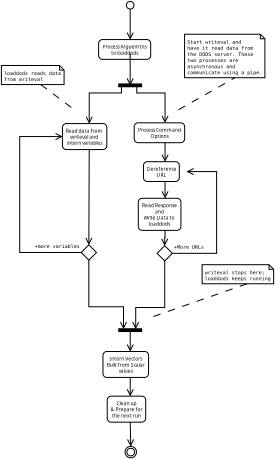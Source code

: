 <?xml version="1.0"?>
<diagram xmlns:dia="http://www.lysator.liu.se/~alla/dia/">
  <diagramdata>
    <attribute name="background">
      <color val="#ffffff"/>
    </attribute>
    <attribute name="paper">
      <composite type="paper">
        <attribute name="name">
          <string>#Letter#</string>
        </attribute>
        <attribute name="tmargin">
          <real val="2.54"/>
        </attribute>
        <attribute name="bmargin">
          <real val="2.54"/>
        </attribute>
        <attribute name="lmargin">
          <real val="2.54"/>
        </attribute>
        <attribute name="rmargin">
          <real val="2.54"/>
        </attribute>
        <attribute name="is_portrait">
          <boolean val="true"/>
        </attribute>
        <attribute name="scaling">
          <real val="0.382"/>
        </attribute>
        <attribute name="fitto">
          <boolean val="true"/>
        </attribute>
        <attribute name="fitwidth">
          <int val="1"/>
        </attribute>
        <attribute name="fitheight">
          <int val="1"/>
        </attribute>
      </composite>
    </attribute>
  </diagramdata>
  <layer name="Background" visible="true">
    <object type="UML - State" version="0" id="O0">
      <attribute name="obj_pos">
        <point val="15.873,0.955"/>
      </attribute>
      <attribute name="obj_bb">
        <rectangle val="15.873,0.955;16.873,1.955"/>
      </attribute>
      <attribute name="elem_corner">
        <point val="15.873,0.955"/>
      </attribute>
      <attribute name="elem_width">
        <real val="1"/>
      </attribute>
      <attribute name="elem_height">
        <real val="1"/>
      </attribute>
      <attribute name="text">
        <composite type="text">
          <attribute name="string">
            <string>##</string>
          </attribute>
          <attribute name="font">
            <font name="Helvetica"/>
          </attribute>
          <attribute name="height">
            <real val="0.8"/>
          </attribute>
          <attribute name="pos">
            <point val="26,5.139"/>
          </attribute>
          <attribute name="color">
            <color val="#000000"/>
          </attribute>
          <attribute name="alignment">
            <enum val="1"/>
          </attribute>
        </composite>
      </attribute>
      <attribute name="type">
        <int val="1"/>
      </attribute>
    </object>
    <object type="UML - State" version="0" id="O1">
      <attribute name="obj_pos">
        <point val="12.238,5.955"/>
      </attribute>
      <attribute name="obj_bb">
        <rectangle val="12.238,5.955;20.508,8.555"/>
      </attribute>
      <attribute name="elem_corner">
        <point val="12.238,5.955"/>
      </attribute>
      <attribute name="elem_width">
        <real val="8.27"/>
      </attribute>
      <attribute name="elem_height">
        <real val="2.6"/>
      </attribute>
      <attribute name="text">
        <composite type="text">
          <attribute name="string">
            <string>#Process Arguemtns
to loaddods#</string>
          </attribute>
          <attribute name="font">
            <font name="Helvetica"/>
          </attribute>
          <attribute name="height">
            <real val="0.8"/>
          </attribute>
          <attribute name="pos">
            <point val="16.373,7.094"/>
          </attribute>
          <attribute name="color">
            <color val="#000000"/>
          </attribute>
          <attribute name="alignment">
            <enum val="1"/>
          </attribute>
        </composite>
      </attribute>
      <attribute name="type">
        <int val="0"/>
      </attribute>
    </object>
    <object type="Standard - Line" version="0" id="O2">
      <attribute name="obj_pos">
        <point val="16.373,1.955"/>
      </attribute>
      <attribute name="obj_bb">
        <rectangle val="15.523,1.105;17.223,6.805"/>
      </attribute>
      <attribute name="conn_endpoints">
        <point val="16.373,1.955"/>
        <point val="16.373,5.955"/>
      </attribute>
      <attribute name="numcp">
        <int val="1"/>
      </attribute>
      <attribute name="end_arrow">
        <enum val="1"/>
      </attribute>
      <attribute name="end_arrow_length">
        <real val="0.8"/>
      </attribute>
      <attribute name="end_arrow_width">
        <real val="0.8"/>
      </attribute>
      <connections>
        <connection handle="0" to="O0" connection="6"/>
        <connection handle="1" to="O1" connection="1"/>
      </connections>
    </object>
    <object type="UML - State" version="0" id="O3">
      <attribute name="obj_pos">
        <point val="18.116,21.955"/>
      </attribute>
      <attribute name="obj_bb">
        <rectangle val="18.116,21.955;23.776,24.555"/>
      </attribute>
      <attribute name="elem_corner">
        <point val="18.116,21.955"/>
      </attribute>
      <attribute name="elem_width">
        <real val="5.66"/>
      </attribute>
      <attribute name="elem_height">
        <real val="2.6"/>
      </attribute>
      <attribute name="text">
        <composite type="text">
          <attribute name="string">
            <string>#Dereference
URL#</string>
          </attribute>
          <attribute name="font">
            <font name="Helvetica"/>
          </attribute>
          <attribute name="height">
            <real val="0.8"/>
          </attribute>
          <attribute name="pos">
            <point val="20.946,23.094"/>
          </attribute>
          <attribute name="color">
            <color val="#000000"/>
          </attribute>
          <attribute name="alignment">
            <enum val="1"/>
          </attribute>
        </composite>
      </attribute>
      <attribute name="type">
        <int val="0"/>
      </attribute>
    </object>
    <object type="Standard - Line" version="0" id="O4">
      <attribute name="obj_pos">
        <point val="14.805,11.955"/>
      </attribute>
      <attribute name="obj_bb">
        <rectangle val="14.555,11.705;18.19,12.205"/>
      </attribute>
      <attribute name="conn_endpoints">
        <point val="14.805,11.955"/>
        <point val="17.94,11.955"/>
      </attribute>
      <attribute name="numcp">
        <int val="1"/>
      </attribute>
      <attribute name="line_width">
        <real val="0.5"/>
      </attribute>
    </object>
    <object type="Standard - Line" version="0" id="O5">
      <attribute name="obj_pos">
        <point val="16.373,7.755"/>
      </attribute>
      <attribute name="obj_bb">
        <rectangle val="15.523,6.905;17.223,12.805"/>
      </attribute>
      <attribute name="conn_endpoints">
        <point val="16.373,7.755"/>
        <point val="16.373,11.955"/>
      </attribute>
      <attribute name="numcp">
        <int val="1"/>
      </attribute>
      <attribute name="end_arrow">
        <enum val="1"/>
      </attribute>
      <attribute name="end_arrow_length">
        <real val="0.8"/>
      </attribute>
      <attribute name="end_arrow_width">
        <real val="0.8"/>
      </attribute>
      <connections>
        <connection handle="0" to="O1" connection="6"/>
        <connection handle="1" to="O4" connection="0"/>
      </connections>
    </object>
    <object type="UML - Association" version="0" id="O6">
      <attribute name="obj_pos">
        <point val="17.238,11.955"/>
      </attribute>
      <attribute name="obj_bb">
        <rectangle val="15.788,10.505;22.392,18.466"/>
      </attribute>
      <attribute name="orth_points">
        <point val="17.238,11.955"/>
        <point val="17.238,12.955"/>
        <point val="20.942,12.955"/>
        <point val="20.942,16.866"/>
      </attribute>
      <attribute name="orth_orient">
        <enum val="1"/>
        <enum val="0"/>
        <enum val="1"/>
      </attribute>
      <attribute name="name">
        <string/>
      </attribute>
      <attribute name="direction">
        <enum val="0"/>
      </attribute>
      <attribute name="ends">
        <composite>
          <attribute name="role">
            <string/>
          </attribute>
          <attribute name="multiplicity">
            <string/>
          </attribute>
          <attribute name="arrow">
            <boolean val="false"/>
          </attribute>
          <attribute name="aggregate">
            <enum val="0"/>
          </attribute>
        </composite>
        <composite>
          <attribute name="role">
            <string/>
          </attribute>
          <attribute name="multiplicity">
            <string/>
          </attribute>
          <attribute name="arrow">
            <boolean val="true"/>
          </attribute>
          <attribute name="aggregate">
            <enum val="0"/>
          </attribute>
        </composite>
      </attribute>
      <connections>
        <connection handle="1" to="O21" connection="1"/>
      </connections>
    </object>
    <object type="UML - State" version="0" id="O7">
      <attribute name="obj_pos">
        <point val="17.438,26.755"/>
      </attribute>
      <attribute name="obj_bb">
        <rectangle val="17.438,26.755;24.455,30.955"/>
      </attribute>
      <attribute name="elem_corner">
        <point val="17.438,26.755"/>
      </attribute>
      <attribute name="elem_width">
        <real val="7.018"/>
      </attribute>
      <attribute name="elem_height">
        <real val="4.2"/>
      </attribute>
      <attribute name="text">
        <composite type="text">
          <attribute name="string">
            <string>#Read Response
and
Write Data to 
loaddods#</string>
          </attribute>
          <attribute name="font">
            <font name="Helvetica"/>
          </attribute>
          <attribute name="height">
            <real val="0.8"/>
          </attribute>
          <attribute name="pos">
            <point val="20.947,27.894"/>
          </attribute>
          <attribute name="color">
            <color val="#000000"/>
          </attribute>
          <attribute name="alignment">
            <enum val="1"/>
          </attribute>
        </composite>
      </attribute>
      <attribute name="type">
        <int val="0"/>
      </attribute>
    </object>
    <object type="Standard - Line" version="0" id="O8">
      <attribute name="obj_pos">
        <point val="20.946,24.555"/>
      </attribute>
      <attribute name="obj_bb">
        <rectangle val="20.096,23.705;21.797,27.605"/>
      </attribute>
      <attribute name="conn_endpoints">
        <point val="20.946,24.555"/>
        <point val="20.947,26.755"/>
      </attribute>
      <attribute name="numcp">
        <int val="1"/>
      </attribute>
      <attribute name="end_arrow">
        <enum val="1"/>
      </attribute>
      <attribute name="end_arrow_length">
        <real val="0.8"/>
      </attribute>
      <attribute name="end_arrow_width">
        <real val="0.8"/>
      </attribute>
      <connections>
        <connection handle="0" to="O3" connection="6"/>
        <connection handle="1" to="O7" connection="1"/>
      </connections>
    </object>
    <object type="UML - Association" version="0" id="O9">
      <attribute name="obj_pos">
        <point val="15.238,11.955"/>
      </attribute>
      <attribute name="obj_bb">
        <rectangle val="9.559,10.505;16.688,18.566"/>
      </attribute>
      <attribute name="orth_points">
        <point val="15.238,11.955"/>
        <point val="15.238,12.955"/>
        <point val="11.009,12.955"/>
        <point val="11.009,16.966"/>
      </attribute>
      <attribute name="orth_orient">
        <enum val="1"/>
        <enum val="0"/>
        <enum val="1"/>
      </attribute>
      <attribute name="name">
        <string/>
      </attribute>
      <attribute name="direction">
        <enum val="0"/>
      </attribute>
      <attribute name="ends">
        <composite>
          <attribute name="role">
            <string/>
          </attribute>
          <attribute name="multiplicity">
            <string/>
          </attribute>
          <attribute name="arrow">
            <boolean val="false"/>
          </attribute>
          <attribute name="aggregate">
            <enum val="0"/>
          </attribute>
        </composite>
        <composite>
          <attribute name="role">
            <string/>
          </attribute>
          <attribute name="multiplicity">
            <string/>
          </attribute>
          <attribute name="arrow">
            <boolean val="true"/>
          </attribute>
          <attribute name="aggregate">
            <enum val="0"/>
          </attribute>
        </composite>
      </attribute>
      <connections>
        <connection handle="1" to="O23" connection="1"/>
      </connections>
    </object>
    <object type="UML - Branch" version="0" id="O10">
      <attribute name="obj_pos">
        <point val="9.958,32.854"/>
      </attribute>
      <attribute name="obj_bb">
        <rectangle val="9.908,32.804;12.008,34.904"/>
      </attribute>
      <attribute name="elem_corner">
        <point val="9.958,32.854"/>
      </attribute>
      <attribute name="elem_width">
        <real val="2"/>
      </attribute>
      <attribute name="elem_height">
        <real val="2"/>
      </attribute>
    </object>
    <object type="Standard - Line" version="0" id="O11">
      <attribute name="obj_pos">
        <point val="11.009,20.366"/>
      </attribute>
      <attribute name="obj_bb">
        <rectangle val="10.108,19.516;11.859,33.704"/>
      </attribute>
      <attribute name="conn_endpoints">
        <point val="11.009,20.366"/>
        <point val="10.958,32.854"/>
      </attribute>
      <attribute name="numcp">
        <int val="1"/>
      </attribute>
      <attribute name="end_arrow">
        <enum val="1"/>
      </attribute>
      <attribute name="end_arrow_length">
        <real val="0.8"/>
      </attribute>
      <attribute name="end_arrow_width">
        <real val="0.8"/>
      </attribute>
      <connections>
        <connection handle="0" to="O23" connection="6"/>
        <connection handle="1" to="O10" connection="1"/>
      </connections>
    </object>
    <object type="UML - Association" version="0" id="O12">
      <attribute name="obj_pos">
        <point val="9.958,33.854"/>
      </attribute>
      <attribute name="obj_bb">
        <rectangle val="0.45,17.216;16.945,35.304"/>
      </attribute>
      <attribute name="orth_points">
        <point val="9.958,33.854"/>
        <point val="1.9,33.854"/>
        <point val="1.9,18.666"/>
        <point val="7.5,18.666"/>
      </attribute>
      <attribute name="orth_orient">
        <enum val="0"/>
        <enum val="1"/>
        <enum val="0"/>
      </attribute>
      <attribute name="name">
        <string/>
      </attribute>
      <attribute name="direction">
        <enum val="0"/>
      </attribute>
      <attribute name="ends">
        <composite>
          <attribute name="role">
            <string>#more variables#</string>
          </attribute>
          <attribute name="multiplicity">
            <string/>
          </attribute>
          <attribute name="arrow">
            <boolean val="false"/>
          </attribute>
          <attribute name="aggregate">
            <enum val="0"/>
          </attribute>
        </composite>
        <composite>
          <attribute name="role">
            <string/>
          </attribute>
          <attribute name="multiplicity">
            <string/>
          </attribute>
          <attribute name="arrow">
            <boolean val="true"/>
          </attribute>
          <attribute name="aggregate">
            <enum val="0"/>
          </attribute>
        </composite>
      </attribute>
      <connections>
        <connection handle="0" to="O10" connection="0"/>
        <connection handle="1" to="O23" connection="3"/>
      </connections>
    </object>
    <object type="UML - Association" version="0" id="O13">
      <attribute name="obj_pos">
        <point val="10.958,34.854"/>
      </attribute>
      <attribute name="obj_bb">
        <rectangle val="9.508,33.404;16.95,45.466"/>
      </attribute>
      <attribute name="orth_points">
        <point val="10.958,34.854"/>
        <point val="10.958,40.966"/>
        <point val="15.5,40.966"/>
        <point val="15.5,43.866"/>
      </attribute>
      <attribute name="orth_orient">
        <enum val="1"/>
        <enum val="0"/>
        <enum val="1"/>
      </attribute>
      <attribute name="name">
        <string/>
      </attribute>
      <attribute name="direction">
        <enum val="0"/>
      </attribute>
      <attribute name="ends">
        <composite>
          <attribute name="role">
            <string/>
          </attribute>
          <attribute name="multiplicity">
            <string/>
          </attribute>
          <attribute name="arrow">
            <boolean val="false"/>
          </attribute>
          <attribute name="aggregate">
            <enum val="0"/>
          </attribute>
        </composite>
        <composite>
          <attribute name="role">
            <string/>
          </attribute>
          <attribute name="multiplicity">
            <string/>
          </attribute>
          <attribute name="arrow">
            <boolean val="true"/>
          </attribute>
          <attribute name="aggregate">
            <enum val="0"/>
          </attribute>
        </composite>
      </attribute>
      <connections>
        <connection handle="0" to="O10" connection="3"/>
      </connections>
    </object>
    <object type="UML - Association" version="0" id="O14">
      <attribute name="obj_pos">
        <point val="20.9,34.966"/>
      </attribute>
      <attribute name="obj_bb">
        <rectangle val="15.65,33.516;22.35,45.466"/>
      </attribute>
      <attribute name="orth_points">
        <point val="20.9,34.966"/>
        <point val="20.9,41.066"/>
        <point val="17.1,41.066"/>
        <point val="17.1,43.866"/>
      </attribute>
      <attribute name="orth_orient">
        <enum val="1"/>
        <enum val="0"/>
        <enum val="1"/>
      </attribute>
      <attribute name="name">
        <string/>
      </attribute>
      <attribute name="direction">
        <enum val="0"/>
      </attribute>
      <attribute name="ends">
        <composite>
          <attribute name="role">
            <string/>
          </attribute>
          <attribute name="multiplicity">
            <string/>
          </attribute>
          <attribute name="arrow">
            <boolean val="false"/>
          </attribute>
          <attribute name="aggregate">
            <enum val="0"/>
          </attribute>
        </composite>
        <composite>
          <attribute name="role">
            <string/>
          </attribute>
          <attribute name="multiplicity">
            <string/>
          </attribute>
          <attribute name="arrow">
            <boolean val="true"/>
          </attribute>
          <attribute name="aggregate">
            <enum val="0"/>
          </attribute>
        </composite>
      </attribute>
      <connections>
        <connection handle="0" to="O24" connection="3"/>
      </connections>
    </object>
    <object type="Standard - Line" version="0" id="O15">
      <attribute name="obj_pos">
        <point val="14.813,44.027"/>
      </attribute>
      <attribute name="obj_bb">
        <rectangle val="14.563,43.777;18.198,44.277"/>
      </attribute>
      <attribute name="conn_endpoints">
        <point val="14.813,44.027"/>
        <point val="17.948,44.027"/>
      </attribute>
      <attribute name="numcp">
        <int val="1"/>
      </attribute>
      <attribute name="line_width">
        <real val="0.5"/>
      </attribute>
    </object>
    <object type="UML - State" version="0" id="O16">
      <attribute name="obj_pos">
        <point val="12.811,46.824"/>
      </attribute>
      <attribute name="obj_bb">
        <rectangle val="12.811,46.824;19.95,50.224"/>
      </attribute>
      <attribute name="elem_corner">
        <point val="12.811,46.824"/>
      </attribute>
      <attribute name="elem_width">
        <real val="7.139"/>
      </attribute>
      <attribute name="elem_height">
        <real val="3.4"/>
      </attribute>
      <attribute name="text">
        <composite type="text">
          <attribute name="string">
            <string>#Intern Vectors
Built from Scalar
values#</string>
          </attribute>
          <attribute name="font">
            <font name="Helvetica"/>
          </attribute>
          <attribute name="height">
            <real val="0.8"/>
          </attribute>
          <attribute name="pos">
            <point val="16.381,47.962"/>
          </attribute>
          <attribute name="color">
            <color val="#000000"/>
          </attribute>
          <attribute name="alignment">
            <enum val="1"/>
          </attribute>
        </composite>
      </attribute>
      <attribute name="type">
        <int val="0"/>
      </attribute>
    </object>
    <object type="Standard - Line" version="0" id="O17">
      <attribute name="obj_pos">
        <point val="16.381,44.027"/>
      </attribute>
      <attribute name="obj_bb">
        <rectangle val="15.531,43.177;17.231,47.673"/>
      </attribute>
      <attribute name="conn_endpoints">
        <point val="16.381,44.027"/>
        <point val="16.381,46.824"/>
      </attribute>
      <attribute name="numcp">
        <int val="1"/>
      </attribute>
      <attribute name="end_arrow">
        <enum val="1"/>
      </attribute>
      <attribute name="end_arrow_length">
        <real val="0.8"/>
      </attribute>
      <attribute name="end_arrow_width">
        <real val="0.8"/>
      </attribute>
      <connections>
        <connection handle="0" to="O15" connection="0"/>
        <connection handle="1" to="O16" connection="1"/>
      </connections>
    </object>
    <object type="UML - State" version="0" id="O18">
      <attribute name="obj_pos">
        <point val="13.369,52.681"/>
      </attribute>
      <attribute name="obj_bb">
        <rectangle val="13.369,52.681;19.393,56.081"/>
      </attribute>
      <attribute name="elem_corner">
        <point val="13.369,52.681"/>
      </attribute>
      <attribute name="elem_width">
        <real val="6.024"/>
      </attribute>
      <attribute name="elem_height">
        <real val="3.4"/>
      </attribute>
      <attribute name="text">
        <composite type="text">
          <attribute name="string">
            <string>#Clean up
&amp; Prepare for
the next run#</string>
          </attribute>
          <attribute name="font">
            <font name="Helvetica"/>
          </attribute>
          <attribute name="height">
            <real val="0.8"/>
          </attribute>
          <attribute name="pos">
            <point val="16.381,53.819"/>
          </attribute>
          <attribute name="color">
            <color val="#000000"/>
          </attribute>
          <attribute name="alignment">
            <enum val="1"/>
          </attribute>
        </composite>
      </attribute>
      <attribute name="type">
        <int val="0"/>
      </attribute>
    </object>
    <object type="Standard - Line" version="0" id="O19">
      <attribute name="obj_pos">
        <point val="16.381,50.224"/>
      </attribute>
      <attribute name="obj_bb">
        <rectangle val="15.531,49.373;17.231,53.531"/>
      </attribute>
      <attribute name="conn_endpoints">
        <point val="16.381,50.224"/>
        <point val="16.381,52.681"/>
      </attribute>
      <attribute name="numcp">
        <int val="1"/>
      </attribute>
      <attribute name="end_arrow">
        <enum val="1"/>
      </attribute>
      <attribute name="end_arrow_length">
        <real val="0.8"/>
      </attribute>
      <attribute name="end_arrow_width">
        <real val="0.8"/>
      </attribute>
      <connections>
        <connection handle="0" to="O16" connection="6"/>
        <connection handle="1" to="O18" connection="1"/>
      </connections>
    </object>
    <object type="Standard - Line" version="0" id="O20">
      <attribute name="obj_pos">
        <point val="16.381,56.081"/>
      </attribute>
      <attribute name="obj_bb">
        <rectangle val="15.531,55.231;17.3,60.106"/>
      </attribute>
      <attribute name="conn_endpoints">
        <point val="16.381,56.081"/>
        <point val="16.45,59.256"/>
      </attribute>
      <attribute name="numcp">
        <int val="1"/>
      </attribute>
      <attribute name="end_arrow">
        <enum val="1"/>
      </attribute>
      <attribute name="end_arrow_length">
        <real val="0.8"/>
      </attribute>
      <attribute name="end_arrow_width">
        <real val="0.8"/>
      </attribute>
      <connections>
        <connection handle="0" to="O18" connection="6"/>
        <connection handle="1" to="O27" connection="1"/>
      </connections>
    </object>
    <object type="UML - State" version="0" id="O21">
      <attribute name="obj_pos">
        <point val="16.9,16.866"/>
      </attribute>
      <attribute name="obj_bb">
        <rectangle val="16.9,16.866;24.984,19.466"/>
      </attribute>
      <attribute name="elem_corner">
        <point val="16.9,16.866"/>
      </attribute>
      <attribute name="elem_width">
        <real val="8.084"/>
      </attribute>
      <attribute name="elem_height">
        <real val="2.6"/>
      </attribute>
      <attribute name="text">
        <composite type="text">
          <attribute name="string">
            <string>#Process Command
Options#</string>
          </attribute>
          <attribute name="font">
            <font name="Helvetica"/>
          </attribute>
          <attribute name="height">
            <real val="0.8"/>
          </attribute>
          <attribute name="pos">
            <point val="20.942,18.005"/>
          </attribute>
          <attribute name="color">
            <color val="#000000"/>
          </attribute>
          <attribute name="alignment">
            <enum val="1"/>
          </attribute>
        </composite>
      </attribute>
      <attribute name="type">
        <int val="0"/>
      </attribute>
    </object>
    <object type="UML - Association" version="0" id="O22">
      <attribute name="obj_pos">
        <point val="20.942,19.466"/>
      </attribute>
      <attribute name="obj_bb">
        <rectangle val="19.492,18.016;22.396,23.555"/>
      </attribute>
      <attribute name="orth_points">
        <point val="20.942,19.466"/>
        <point val="20.942,20.366"/>
        <point val="20.946,20.366"/>
        <point val="20.946,21.955"/>
      </attribute>
      <attribute name="orth_orient">
        <enum val="1"/>
        <enum val="0"/>
        <enum val="1"/>
      </attribute>
      <attribute name="name">
        <string/>
      </attribute>
      <attribute name="direction">
        <enum val="0"/>
      </attribute>
      <attribute name="ends">
        <composite>
          <attribute name="role">
            <string/>
          </attribute>
          <attribute name="multiplicity">
            <string/>
          </attribute>
          <attribute name="arrow">
            <boolean val="false"/>
          </attribute>
          <attribute name="aggregate">
            <enum val="0"/>
          </attribute>
        </composite>
        <composite>
          <attribute name="role">
            <string/>
          </attribute>
          <attribute name="multiplicity">
            <string/>
          </attribute>
          <attribute name="arrow">
            <boolean val="true"/>
          </attribute>
          <attribute name="aggregate">
            <enum val="0"/>
          </attribute>
        </composite>
      </attribute>
      <connections>
        <connection handle="0" to="O21" connection="6"/>
        <connection handle="1" to="O3" connection="1"/>
      </connections>
    </object>
    <object type="UML - State" version="0" id="O23">
      <attribute name="obj_pos">
        <point val="7.5,16.966"/>
      </attribute>
      <attribute name="obj_bb">
        <rectangle val="7.5,16.966;14.518,20.366"/>
      </attribute>
      <attribute name="elem_corner">
        <point val="7.5,16.966"/>
      </attribute>
      <attribute name="elem_width">
        <real val="7.018"/>
      </attribute>
      <attribute name="elem_height">
        <real val="3.4"/>
      </attribute>
      <attribute name="text">
        <composite type="text">
          <attribute name="string">
            <string>#Read data from 
writeval and 
intern variables#</string>
          </attribute>
          <attribute name="font">
            <font name="Helvetica"/>
          </attribute>
          <attribute name="height">
            <real val="0.8"/>
          </attribute>
          <attribute name="pos">
            <point val="11.009,18.105"/>
          </attribute>
          <attribute name="color">
            <color val="#000000"/>
          </attribute>
          <attribute name="alignment">
            <enum val="1"/>
          </attribute>
        </composite>
      </attribute>
      <attribute name="type">
        <int val="0"/>
      </attribute>
    </object>
    <object type="UML - Branch" version="0" id="O24">
      <attribute name="obj_pos">
        <point val="19.9,32.966"/>
      </attribute>
      <attribute name="obj_bb">
        <rectangle val="19.85,32.916;21.95,35.016"/>
      </attribute>
      <attribute name="elem_corner">
        <point val="19.9,32.966"/>
      </attribute>
      <attribute name="elem_width">
        <real val="2"/>
      </attribute>
      <attribute name="elem_height">
        <real val="2"/>
      </attribute>
    </object>
    <object type="UML - Association" version="0" id="O25">
      <attribute name="obj_pos">
        <point val="20.947,30.955"/>
      </attribute>
      <attribute name="obj_bb">
        <rectangle val="19.45,29.505;22.396,34.566"/>
      </attribute>
      <attribute name="orth_points">
        <point val="20.947,30.955"/>
        <point val="20.947,31.866"/>
        <point val="20.9,31.866"/>
        <point val="20.9,32.966"/>
      </attribute>
      <attribute name="orth_orient">
        <enum val="1"/>
        <enum val="0"/>
        <enum val="1"/>
      </attribute>
      <attribute name="name">
        <string/>
      </attribute>
      <attribute name="direction">
        <enum val="0"/>
      </attribute>
      <attribute name="ends">
        <composite>
          <attribute name="role">
            <string/>
          </attribute>
          <attribute name="multiplicity">
            <string/>
          </attribute>
          <attribute name="arrow">
            <boolean val="false"/>
          </attribute>
          <attribute name="aggregate">
            <enum val="0"/>
          </attribute>
        </composite>
        <composite>
          <attribute name="role">
            <string/>
          </attribute>
          <attribute name="multiplicity">
            <string/>
          </attribute>
          <attribute name="arrow">
            <boolean val="true"/>
          </attribute>
          <attribute name="aggregate">
            <enum val="0"/>
          </attribute>
        </composite>
      </attribute>
      <connections>
        <connection handle="0" to="O7" connection="6"/>
        <connection handle="1" to="O24" connection="1"/>
      </connections>
    </object>
    <object type="UML - Association" version="0" id="O26">
      <attribute name="obj_pos">
        <point val="21.9,33.966"/>
      </attribute>
      <attribute name="obj_bb">
        <rectangle val="20.45,21.805;29.15,35.416"/>
      </attribute>
      <attribute name="orth_points">
        <point val="21.9,33.966"/>
        <point val="27.7,33.966"/>
        <point val="27.7,23.255"/>
        <point val="23.776,23.255"/>
      </attribute>
      <attribute name="orth_orient">
        <enum val="0"/>
        <enum val="1"/>
        <enum val="0"/>
      </attribute>
      <attribute name="name">
        <string/>
      </attribute>
      <attribute name="direction">
        <enum val="0"/>
      </attribute>
      <attribute name="ends">
        <composite>
          <attribute name="role">
            <string>#More URLs#</string>
          </attribute>
          <attribute name="multiplicity">
            <string/>
          </attribute>
          <attribute name="arrow">
            <boolean val="false"/>
          </attribute>
          <attribute name="aggregate">
            <enum val="0"/>
          </attribute>
        </composite>
        <composite>
          <attribute name="role">
            <string/>
          </attribute>
          <attribute name="multiplicity">
            <string/>
          </attribute>
          <attribute name="arrow">
            <boolean val="true"/>
          </attribute>
          <attribute name="aggregate">
            <enum val="0"/>
          </attribute>
        </composite>
      </attribute>
      <connections>
        <connection handle="0" to="O24" connection="2"/>
        <connection handle="1" to="O3" connection="4"/>
      </connections>
    </object>
    <object type="UML - State" version="0" id="O27">
      <attribute name="obj_pos">
        <point val="15.7,59.256"/>
      </attribute>
      <attribute name="obj_bb">
        <rectangle val="15.7,59.256;17.2,60.756"/>
      </attribute>
      <attribute name="elem_corner">
        <point val="15.7,59.256"/>
      </attribute>
      <attribute name="elem_width">
        <real val="1.5"/>
      </attribute>
      <attribute name="elem_height">
        <real val="1.5"/>
      </attribute>
      <attribute name="text">
        <composite type="text">
          <attribute name="string">
            <string>##</string>
          </attribute>
          <attribute name="font">
            <font name="Helvetica"/>
          </attribute>
          <attribute name="height">
            <real val="0.8"/>
          </attribute>
          <attribute name="pos">
            <point val="9.9,29.295"/>
          </attribute>
          <attribute name="color">
            <color val="#000000"/>
          </attribute>
          <attribute name="alignment">
            <enum val="1"/>
          </attribute>
        </composite>
      </attribute>
      <attribute name="type">
        <int val="2"/>
      </attribute>
    </object>
    <object type="UML - Note" version="0" id="O28">
      <attribute name="obj_pos">
        <point val="23.5,5.256"/>
      </attribute>
      <attribute name="obj_bb">
        <rectangle val="23.45,5.206;36.77,11.006"/>
      </attribute>
      <attribute name="elem_corner">
        <point val="23.5,5.256"/>
      </attribute>
      <attribute name="elem_width">
        <real val="13.22"/>
      </attribute>
      <attribute name="elem_height">
        <real val="5.7"/>
      </attribute>
      <attribute name="text">
        <composite type="text">
          <attribute name="string">
            <string>#Start writeval and
have it read data from
the DODS server. These 
two processes are 
asynchronous and 
communicate using a pipe.#</string>
          </attribute>
          <attribute name="font">
            <font name="Courier"/>
          </attribute>
          <attribute name="height">
            <real val="0.8"/>
          </attribute>
          <attribute name="pos">
            <point val="23.85,6.541"/>
          </attribute>
          <attribute name="color">
            <color val="#000000"/>
          </attribute>
          <attribute name="alignment">
            <enum val="0"/>
          </attribute>
        </composite>
      </attribute>
    </object>
    <object type="Standard - Line" version="0" id="O29">
      <attribute name="obj_pos">
        <point val="22.7,15.156"/>
      </attribute>
      <attribute name="obj_bb">
        <rectangle val="22.65,10.906;30.16,15.206"/>
      </attribute>
      <attribute name="conn_endpoints">
        <point val="22.7,15.156"/>
        <point val="30.11,10.956"/>
      </attribute>
      <attribute name="numcp">
        <int val="1"/>
      </attribute>
      <attribute name="line_style">
        <enum val="1"/>
      </attribute>
      <connections>
        <connection handle="1" to="O28" connection="6"/>
      </connections>
    </object>
    <object type="UML - Note" version="0" id="O30">
      <attribute name="obj_pos">
        <point val="-0.5,9.356"/>
      </attribute>
      <attribute name="obj_bb">
        <rectangle val="-0.55,9.306;9.861,11.906"/>
      </attribute>
      <attribute name="elem_corner">
        <point val="-0.5,9.356"/>
      </attribute>
      <attribute name="elem_width">
        <real val="10.311"/>
      </attribute>
      <attribute name="elem_height">
        <real val="2.5"/>
      </attribute>
      <attribute name="text">
        <composite type="text">
          <attribute name="string">
            <string>#loaddods reads data
from writeval#</string>
          </attribute>
          <attribute name="font">
            <font name="Courier"/>
          </attribute>
          <attribute name="height">
            <real val="0.8"/>
          </attribute>
          <attribute name="pos">
            <point val="-0.15,10.641"/>
          </attribute>
          <attribute name="color">
            <color val="#000000"/>
          </attribute>
          <attribute name="alignment">
            <enum val="0"/>
          </attribute>
        </composite>
      </attribute>
    </object>
    <object type="Standard - Line" version="0" id="O31">
      <attribute name="obj_pos">
        <point val="4.656,11.856"/>
      </attribute>
      <attribute name="obj_bb">
        <rectangle val="4.606,11.806;9.25,15.306"/>
      </attribute>
      <attribute name="conn_endpoints">
        <point val="4.656,11.856"/>
        <point val="9.2,15.256"/>
      </attribute>
      <attribute name="numcp">
        <int val="1"/>
      </attribute>
      <attribute name="line_style">
        <enum val="1"/>
      </attribute>
      <connections>
        <connection handle="0" to="O30" connection="6"/>
      </connections>
    </object>
    <object type="UML - Note" version="0" id="O32">
      <attribute name="obj_pos">
        <point val="25.8,35.456"/>
      </attribute>
      <attribute name="obj_bb">
        <rectangle val="25.75,35.406;37.616,38.006"/>
      </attribute>
      <attribute name="elem_corner">
        <point val="25.8,35.456"/>
      </attribute>
      <attribute name="elem_width">
        <real val="11.766"/>
      </attribute>
      <attribute name="elem_height">
        <real val="2.5"/>
      </attribute>
      <attribute name="text">
        <composite type="text">
          <attribute name="string">
            <string>#writeval stops here;
loaddods keeps running#</string>
          </attribute>
          <attribute name="font">
            <font name="Courier"/>
          </attribute>
          <attribute name="height">
            <real val="0.8"/>
          </attribute>
          <attribute name="pos">
            <point val="26.15,36.741"/>
          </attribute>
          <attribute name="color">
            <color val="#000000"/>
          </attribute>
          <attribute name="alignment">
            <enum val="0"/>
          </attribute>
        </composite>
      </attribute>
    </object>
    <object type="Standard - Line" version="0" id="O33">
      <attribute name="obj_pos">
        <point val="31.683,37.956"/>
      </attribute>
      <attribute name="obj_bb">
        <rectangle val="18.75,37.906;31.733,42.506"/>
      </attribute>
      <attribute name="conn_endpoints">
        <point val="31.683,37.956"/>
        <point val="18.8,42.456"/>
      </attribute>
      <attribute name="numcp">
        <int val="1"/>
      </attribute>
      <attribute name="line_style">
        <enum val="1"/>
      </attribute>
      <connections>
        <connection handle="0" to="O32" connection="6"/>
      </connections>
    </object>
  </layer>
</diagram>
